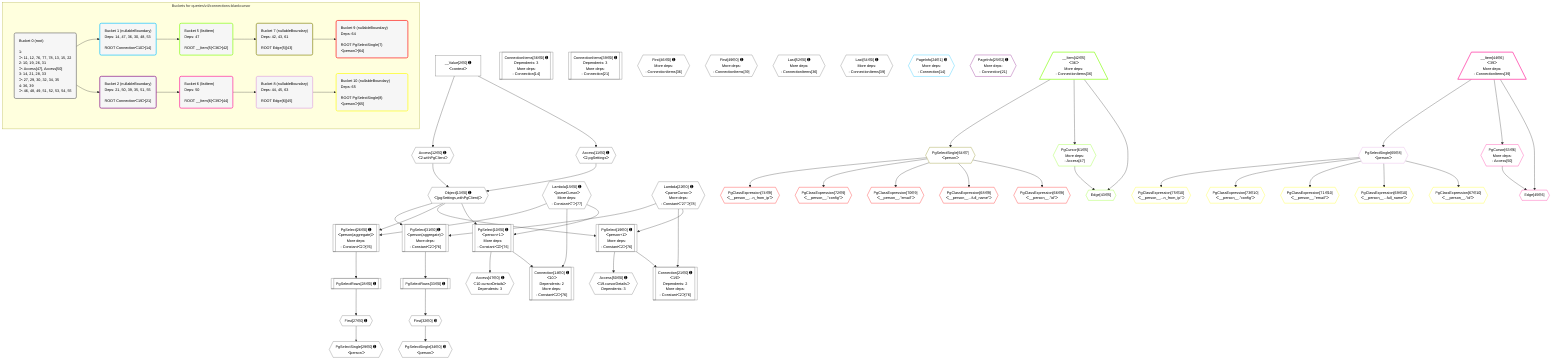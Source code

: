 %%{init: {'themeVariables': { 'fontSize': '12px'}}}%%
graph TD
    classDef path fill:#eee,stroke:#000,color:#000
    classDef plan fill:#fff,stroke-width:1px,color:#000
    classDef itemplan fill:#fff,stroke-width:2px,color:#000
    classDef unbatchedplan fill:#dff,stroke-width:1px,color:#000
    classDef sideeffectplan fill:#fcc,stroke-width:2px,color:#000
    classDef bucket fill:#f6f6f6,color:#000,stroke-width:2px,text-align:left

    subgraph "Buckets for queries/v4/connections-blankcursor"
    Bucket0("Bucket 0 (root)<br /><br />1: <br />ᐳ: 11, 12, 76, 77, 78, 13, 15, 22<br />2: 10, 19, 26, 31<br />ᐳ: Access[47], Access[50]<br />3: 14, 21, 28, 33<br />ᐳ: 27, 29, 30, 32, 34, 35<br />4: 36, 39<br />ᐳ: 46, 48, 49, 51, 52, 53, 54, 55"):::bucket
    Bucket1("Bucket 1 (nullableBoundary)<br />Deps: 14, 47, 36, 30, 48, 53<br /><br />ROOT Connectionᐸ10ᐳ[14]"):::bucket
    Bucket2("Bucket 2 (nullableBoundary)<br />Deps: 21, 50, 39, 35, 51, 55<br /><br />ROOT Connectionᐸ19ᐳ[21]"):::bucket
    Bucket5("Bucket 5 (listItem)<br />Deps: 47<br /><br />ROOT __Item{5}ᐸ36ᐳ[42]"):::bucket
    Bucket6("Bucket 6 (listItem)<br />Deps: 50<br /><br />ROOT __Item{6}ᐸ39ᐳ[44]"):::bucket
    Bucket7("Bucket 7 (nullableBoundary)<br />Deps: 42, 43, 61<br /><br />ROOT Edge{5}[43]"):::bucket
    Bucket8("Bucket 8 (nullableBoundary)<br />Deps: 44, 45, 63<br /><br />ROOT Edge{6}[45]"):::bucket
    Bucket9("Bucket 9 (nullableBoundary)<br />Deps: 64<br /><br />ROOT PgSelectSingle{7}ᐸpersonᐳ[64]"):::bucket
    Bucket10("Bucket 10 (nullableBoundary)<br />Deps: 65<br /><br />ROOT PgSelectSingle{8}ᐸpersonᐳ[65]"):::bucket
    end
    Bucket0 --> Bucket1 & Bucket2
    Bucket1 --> Bucket5
    Bucket2 --> Bucket6
    Bucket5 --> Bucket7
    Bucket6 --> Bucket8
    Bucket7 --> Bucket9
    Bucket8 --> Bucket10

    %% plan dependencies
    PgSelect10[["PgSelect[10∈0] ➊<br />ᐸperson+1ᐳ<br />More deps:<br />- Constantᐸ2ᐳ[76]"]]:::plan
    Object13{{"Object[13∈0] ➊<br />ᐸ{pgSettings,withPgClient}ᐳ"}}:::plan
    Lambda15{{"Lambda[15∈0] ➊<br />ᐸparseCursorᐳ<br />More deps:<br />- Constantᐸ''ᐳ[77]"}}:::plan
    Object13 & Lambda15 --> PgSelect10
    Connection14[["Connection[14∈0] ➊<br />ᐸ10ᐳ<br />Dependents: 2<br />More deps:<br />- Constantᐸ2ᐳ[76]"]]:::plan
    PgSelect10 & Lambda15 --> Connection14
    PgSelect19[["PgSelect[19∈0] ➊<br />ᐸperson+1ᐳ<br />More deps:<br />- Constantᐸ2ᐳ[76]"]]:::plan
    Lambda22{{"Lambda[22∈0] ➊<br />ᐸparseCursorᐳ<br />More deps:<br />- Constantᐸ'27'ᐳ[78]"}}:::plan
    Object13 & Lambda22 --> PgSelect19
    Connection21[["Connection[21∈0] ➊<br />ᐸ19ᐳ<br />Dependents: 2<br />More deps:<br />- Constantᐸ2ᐳ[76]"]]:::plan
    PgSelect19 & Lambda22 --> Connection21
    PgSelect26[["PgSelect[26∈0] ➊<br />ᐸperson(aggregate)ᐳ<br />More deps:<br />- Constantᐸ2ᐳ[76]"]]:::plan
    Object13 & Lambda15 --> PgSelect26
    PgSelect31[["PgSelect[31∈0] ➊<br />ᐸperson(aggregate)ᐳ<br />More deps:<br />- Constantᐸ2ᐳ[76]"]]:::plan
    Object13 & Lambda22 --> PgSelect31
    Access11{{"Access[11∈0] ➊<br />ᐸ2.pgSettingsᐳ"}}:::plan
    Access12{{"Access[12∈0] ➊<br />ᐸ2.withPgClientᐳ"}}:::plan
    Access11 & Access12 --> Object13
    __Value2["__Value[2∈0] ➊<br />ᐸcontextᐳ"]:::plan
    __Value2 --> Access11
    __Value2 --> Access12
    First27{{"First[27∈0] ➊"}}:::plan
    PgSelectRows28[["PgSelectRows[28∈0] ➊"]]:::plan
    PgSelectRows28 --> First27
    PgSelect26 --> PgSelectRows28
    PgSelectSingle29{{"PgSelectSingle[29∈0] ➊<br />ᐸpersonᐳ"}}:::plan
    First27 --> PgSelectSingle29
    First32{{"First[32∈0] ➊"}}:::plan
    PgSelectRows33[["PgSelectRows[33∈0] ➊"]]:::plan
    PgSelectRows33 --> First32
    PgSelect31 --> PgSelectRows33
    PgSelectSingle34{{"PgSelectSingle[34∈0] ➊<br />ᐸpersonᐳ"}}:::plan
    First32 --> PgSelectSingle34
    ConnectionItems36[["ConnectionItems[36∈0] ➊<br />Dependents: 3<br />More deps:<br />- Connection[14]"]]:::plan
    ConnectionItems39[["ConnectionItems[39∈0] ➊<br />Dependents: 3<br />More deps:<br />- Connection[21]"]]:::plan
    First46{{"First[46∈0] ➊<br />More deps:<br />- ConnectionItems[36]"}}:::plan
    Access47{{"Access[47∈0] ➊<br />ᐸ10.cursorDetailsᐳ<br />Dependents: 3"}}:::plan
    PgSelect10 --> Access47
    First49{{"First[49∈0] ➊<br />More deps:<br />- ConnectionItems[39]"}}:::plan
    Access50{{"Access[50∈0] ➊<br />ᐸ19.cursorDetailsᐳ<br />Dependents: 3"}}:::plan
    PgSelect19 --> Access50
    Last52{{"Last[52∈0] ➊<br />More deps:<br />- ConnectionItems[36]"}}:::plan
    Last54{{"Last[54∈0] ➊<br />More deps:<br />- ConnectionItems[39]"}}:::plan
    PageInfo24{{"PageInfo[24∈1] ➊<br />More deps:<br />- Connection[14]"}}:::plan
    PageInfo25{{"PageInfo[25∈2] ➊<br />More deps:<br />- Connection[21]"}}:::plan
    Edge43{{"Edge[43∈5]"}}:::plan
    __Item42[/"__Item[42∈5]<br />ᐸ36ᐳ<br />More deps:<br />- ConnectionItems[36]"\]:::itemplan
    PgCursor61{{"PgCursor[61∈5]<br />More deps:<br />- Access[47]"}}:::plan
    __Item42 & PgCursor61 --> Edge43
    __Item42 --> PgCursor61
    Edge45{{"Edge[45∈6]"}}:::plan
    __Item44[/"__Item[44∈6]<br />ᐸ39ᐳ<br />More deps:<br />- ConnectionItems[39]"\]:::itemplan
    PgCursor63{{"PgCursor[63∈6]<br />More deps:<br />- Access[50]"}}:::plan
    __Item44 & PgCursor63 --> Edge45
    __Item44 --> PgCursor63
    PgSelectSingle64{{"PgSelectSingle[64∈7]<br />ᐸpersonᐳ"}}:::plan
    __Item42 --> PgSelectSingle64
    PgSelectSingle65{{"PgSelectSingle[65∈8]<br />ᐸpersonᐳ"}}:::plan
    __Item44 --> PgSelectSingle65
    PgClassExpression66{{"PgClassExpression[66∈9]<br />ᐸ__person__.”id”ᐳ"}}:::plan
    PgSelectSingle64 --> PgClassExpression66
    PgClassExpression68{{"PgClassExpression[68∈9]<br />ᐸ__person__...full_name”ᐳ"}}:::plan
    PgSelectSingle64 --> PgClassExpression68
    PgClassExpression70{{"PgClassExpression[70∈9]<br />ᐸ__person__.”email”ᐳ"}}:::plan
    PgSelectSingle64 --> PgClassExpression70
    PgClassExpression72{{"PgClassExpression[72∈9]<br />ᐸ__person__.”config”ᐳ"}}:::plan
    PgSelectSingle64 --> PgClassExpression72
    PgClassExpression74{{"PgClassExpression[74∈9]<br />ᐸ__person__...n_from_ip”ᐳ"}}:::plan
    PgSelectSingle64 --> PgClassExpression74
    PgClassExpression67{{"PgClassExpression[67∈10]<br />ᐸ__person__.”id”ᐳ"}}:::plan
    PgSelectSingle65 --> PgClassExpression67
    PgClassExpression69{{"PgClassExpression[69∈10]<br />ᐸ__person__...full_name”ᐳ"}}:::plan
    PgSelectSingle65 --> PgClassExpression69
    PgClassExpression71{{"PgClassExpression[71∈10]<br />ᐸ__person__.”email”ᐳ"}}:::plan
    PgSelectSingle65 --> PgClassExpression71
    PgClassExpression73{{"PgClassExpression[73∈10]<br />ᐸ__person__.”config”ᐳ"}}:::plan
    PgSelectSingle65 --> PgClassExpression73
    PgClassExpression75{{"PgClassExpression[75∈10]<br />ᐸ__person__...n_from_ip”ᐳ"}}:::plan
    PgSelectSingle65 --> PgClassExpression75

    %% define steps
    classDef bucket0 stroke:#696969
    class Bucket0,__Value2,PgSelect10,Access11,Access12,Object13,Connection14,Lambda15,PgSelect19,Connection21,Lambda22,PgSelect26,First27,PgSelectRows28,PgSelectSingle29,PgSelect31,First32,PgSelectRows33,PgSelectSingle34,ConnectionItems36,ConnectionItems39,First46,Access47,First49,Access50,Last52,Last54 bucket0
    classDef bucket1 stroke:#00bfff
    class Bucket1,PageInfo24 bucket1
    classDef bucket2 stroke:#7f007f
    class Bucket2,PageInfo25 bucket2
    classDef bucket5 stroke:#7fff00
    class Bucket5,__Item42,Edge43,PgCursor61 bucket5
    classDef bucket6 stroke:#ff1493
    class Bucket6,__Item44,Edge45,PgCursor63 bucket6
    classDef bucket7 stroke:#808000
    class Bucket7,PgSelectSingle64 bucket7
    classDef bucket8 stroke:#dda0dd
    class Bucket8,PgSelectSingle65 bucket8
    classDef bucket9 stroke:#ff0000
    class Bucket9,PgClassExpression66,PgClassExpression68,PgClassExpression70,PgClassExpression72,PgClassExpression74 bucket9
    classDef bucket10 stroke:#ffff00
    class Bucket10,PgClassExpression67,PgClassExpression69,PgClassExpression71,PgClassExpression73,PgClassExpression75 bucket10